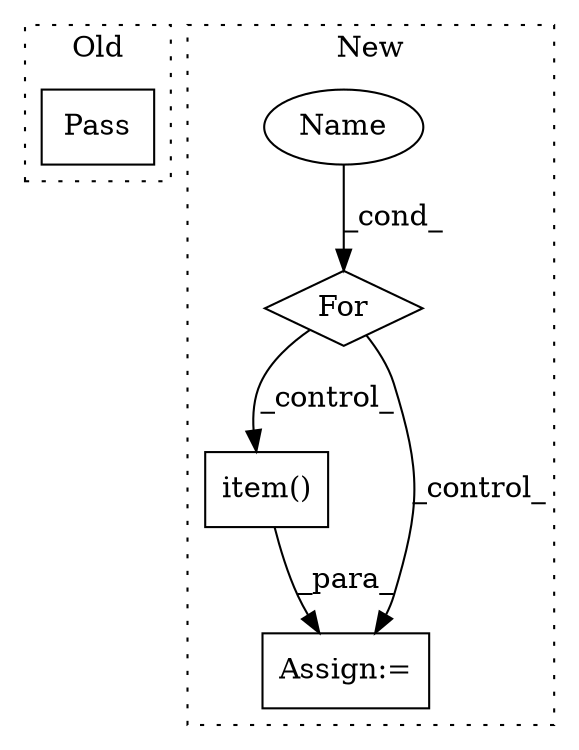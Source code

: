 digraph G {
subgraph cluster0 {
1 [label="Pass" a="62" s="773" l="4" shape="box"];
label = "Old";
style="dotted";
}
subgraph cluster1 {
2 [label="item()" a="75" s="7237" l="52" shape="box"];
3 [label="Assign:=" a="68" s="7234" l="3" shape="box"];
4 [label="Name" a="87" s="7190" l="1" shape="ellipse"];
5 [label="For" a="107" s="7186,7208" l="4,14" shape="diamond"];
label = "New";
style="dotted";
}
2 -> 3 [label="_para_"];
4 -> 5 [label="_cond_"];
5 -> 3 [label="_control_"];
5 -> 2 [label="_control_"];
}